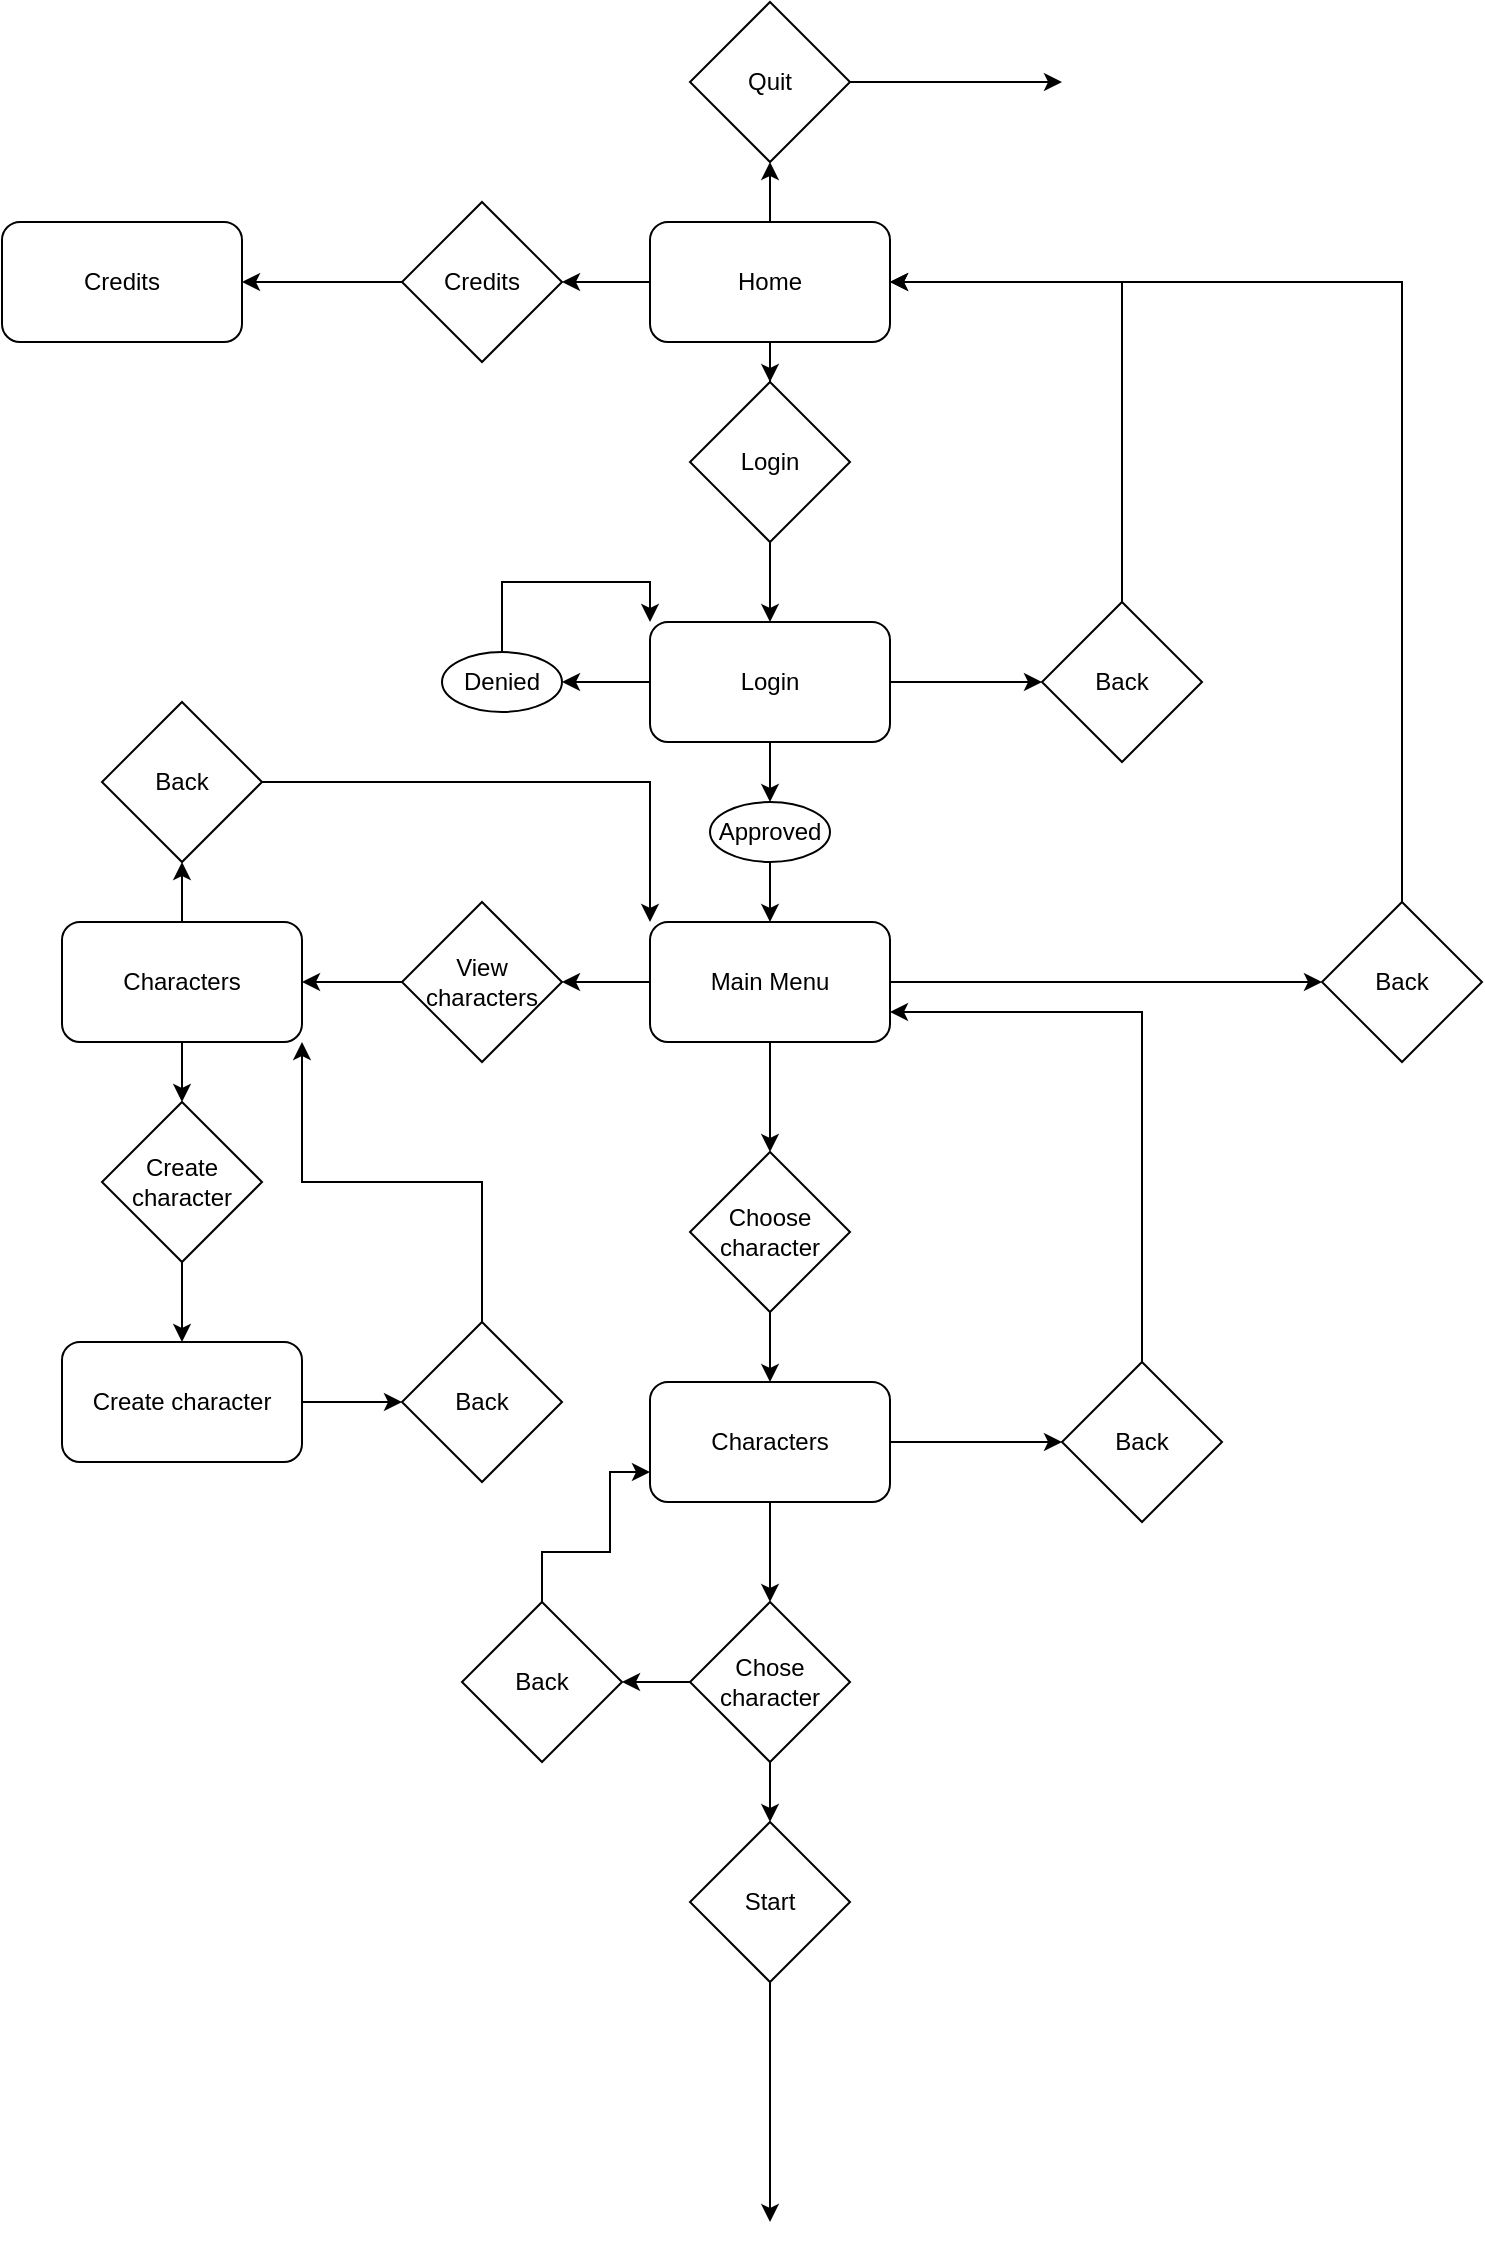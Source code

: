 <mxfile version="15.2.9" type="github">
  <diagram id="C5RBs43oDa-KdzZeNtuy" name="Page-1">
    <mxGraphModel dx="1038" dy="579" grid="1" gridSize="10" guides="1" tooltips="1" connect="1" arrows="1" fold="1" page="1" pageScale="1" pageWidth="827" pageHeight="1169" math="0" shadow="0">
      <root>
        <mxCell id="WIyWlLk6GJQsqaUBKTNV-0" />
        <mxCell id="WIyWlLk6GJQsqaUBKTNV-1" parent="WIyWlLk6GJQsqaUBKTNV-0" />
        <mxCell id="y83_9MthE7ld0JMDKoyE-3" style="edgeStyle=orthogonalEdgeStyle;rounded=0;orthogonalLoop=1;jettySize=auto;html=1;entryX=0.5;entryY=1;entryDx=0;entryDy=0;" edge="1" parent="WIyWlLk6GJQsqaUBKTNV-1" source="y83_9MthE7ld0JMDKoyE-0" target="y83_9MthE7ld0JMDKoyE-1">
          <mxGeometry relative="1" as="geometry" />
        </mxCell>
        <mxCell id="y83_9MthE7ld0JMDKoyE-6" style="edgeStyle=orthogonalEdgeStyle;rounded=0;orthogonalLoop=1;jettySize=auto;html=1;entryX=1;entryY=0.5;entryDx=0;entryDy=0;" edge="1" parent="WIyWlLk6GJQsqaUBKTNV-1" source="y83_9MthE7ld0JMDKoyE-0" target="y83_9MthE7ld0JMDKoyE-5">
          <mxGeometry relative="1" as="geometry" />
        </mxCell>
        <mxCell id="y83_9MthE7ld0JMDKoyE-10" style="edgeStyle=orthogonalEdgeStyle;rounded=0;orthogonalLoop=1;jettySize=auto;html=1;entryX=0.5;entryY=0;entryDx=0;entryDy=0;" edge="1" parent="WIyWlLk6GJQsqaUBKTNV-1" source="y83_9MthE7ld0JMDKoyE-0" target="y83_9MthE7ld0JMDKoyE-9">
          <mxGeometry relative="1" as="geometry" />
        </mxCell>
        <mxCell id="y83_9MthE7ld0JMDKoyE-0" value="Home" style="rounded=1;whiteSpace=wrap;html=1;" vertex="1" parent="WIyWlLk6GJQsqaUBKTNV-1">
          <mxGeometry x="354" y="120" width="120" height="60" as="geometry" />
        </mxCell>
        <mxCell id="y83_9MthE7ld0JMDKoyE-4" style="edgeStyle=orthogonalEdgeStyle;rounded=0;orthogonalLoop=1;jettySize=auto;html=1;" edge="1" parent="WIyWlLk6GJQsqaUBKTNV-1" source="y83_9MthE7ld0JMDKoyE-1">
          <mxGeometry relative="1" as="geometry">
            <mxPoint x="560" y="50" as="targetPoint" />
          </mxGeometry>
        </mxCell>
        <mxCell id="y83_9MthE7ld0JMDKoyE-1" value="Quit" style="rhombus;whiteSpace=wrap;html=1;" vertex="1" parent="WIyWlLk6GJQsqaUBKTNV-1">
          <mxGeometry x="374" y="10" width="80" height="80" as="geometry" />
        </mxCell>
        <mxCell id="y83_9MthE7ld0JMDKoyE-8" style="edgeStyle=orthogonalEdgeStyle;rounded=0;orthogonalLoop=1;jettySize=auto;html=1;entryX=1;entryY=0.5;entryDx=0;entryDy=0;" edge="1" parent="WIyWlLk6GJQsqaUBKTNV-1" source="y83_9MthE7ld0JMDKoyE-5" target="y83_9MthE7ld0JMDKoyE-7">
          <mxGeometry relative="1" as="geometry" />
        </mxCell>
        <mxCell id="y83_9MthE7ld0JMDKoyE-5" value="Credits" style="rhombus;whiteSpace=wrap;html=1;" vertex="1" parent="WIyWlLk6GJQsqaUBKTNV-1">
          <mxGeometry x="230" y="110" width="80" height="80" as="geometry" />
        </mxCell>
        <mxCell id="y83_9MthE7ld0JMDKoyE-7" value="Credits" style="rounded=1;whiteSpace=wrap;html=1;" vertex="1" parent="WIyWlLk6GJQsqaUBKTNV-1">
          <mxGeometry x="30" y="120" width="120" height="60" as="geometry" />
        </mxCell>
        <mxCell id="y83_9MthE7ld0JMDKoyE-12" style="edgeStyle=orthogonalEdgeStyle;rounded=0;orthogonalLoop=1;jettySize=auto;html=1;entryX=0.5;entryY=0;entryDx=0;entryDy=0;" edge="1" parent="WIyWlLk6GJQsqaUBKTNV-1" source="y83_9MthE7ld0JMDKoyE-9" target="y83_9MthE7ld0JMDKoyE-11">
          <mxGeometry relative="1" as="geometry" />
        </mxCell>
        <mxCell id="y83_9MthE7ld0JMDKoyE-9" value="Login" style="rhombus;whiteSpace=wrap;html=1;" vertex="1" parent="WIyWlLk6GJQsqaUBKTNV-1">
          <mxGeometry x="374" y="200" width="80" height="80" as="geometry" />
        </mxCell>
        <mxCell id="y83_9MthE7ld0JMDKoyE-15" style="edgeStyle=orthogonalEdgeStyle;rounded=0;orthogonalLoop=1;jettySize=auto;html=1;entryX=0;entryY=0.5;entryDx=0;entryDy=0;" edge="1" parent="WIyWlLk6GJQsqaUBKTNV-1" source="y83_9MthE7ld0JMDKoyE-11" target="y83_9MthE7ld0JMDKoyE-14">
          <mxGeometry relative="1" as="geometry" />
        </mxCell>
        <mxCell id="y83_9MthE7ld0JMDKoyE-21" style="edgeStyle=orthogonalEdgeStyle;rounded=0;orthogonalLoop=1;jettySize=auto;html=1;entryX=1;entryY=0.5;entryDx=0;entryDy=0;" edge="1" parent="WIyWlLk6GJQsqaUBKTNV-1" source="y83_9MthE7ld0JMDKoyE-11" target="y83_9MthE7ld0JMDKoyE-17">
          <mxGeometry relative="1" as="geometry" />
        </mxCell>
        <mxCell id="y83_9MthE7ld0JMDKoyE-26" style="edgeStyle=orthogonalEdgeStyle;rounded=0;orthogonalLoop=1;jettySize=auto;html=1;entryX=0.5;entryY=0;entryDx=0;entryDy=0;" edge="1" parent="WIyWlLk6GJQsqaUBKTNV-1" source="y83_9MthE7ld0JMDKoyE-11" target="y83_9MthE7ld0JMDKoyE-25">
          <mxGeometry relative="1" as="geometry" />
        </mxCell>
        <mxCell id="y83_9MthE7ld0JMDKoyE-11" value="Login" style="rounded=1;whiteSpace=wrap;html=1;" vertex="1" parent="WIyWlLk6GJQsqaUBKTNV-1">
          <mxGeometry x="354" y="320" width="120" height="60" as="geometry" />
        </mxCell>
        <mxCell id="y83_9MthE7ld0JMDKoyE-16" style="edgeStyle=orthogonalEdgeStyle;rounded=0;orthogonalLoop=1;jettySize=auto;html=1;entryX=1;entryY=0.5;entryDx=0;entryDy=0;" edge="1" parent="WIyWlLk6GJQsqaUBKTNV-1" source="y83_9MthE7ld0JMDKoyE-14" target="y83_9MthE7ld0JMDKoyE-0">
          <mxGeometry relative="1" as="geometry">
            <Array as="points">
              <mxPoint x="590" y="150" />
            </Array>
          </mxGeometry>
        </mxCell>
        <mxCell id="y83_9MthE7ld0JMDKoyE-14" value="Back" style="rhombus;whiteSpace=wrap;html=1;" vertex="1" parent="WIyWlLk6GJQsqaUBKTNV-1">
          <mxGeometry x="550" y="310" width="80" height="80" as="geometry" />
        </mxCell>
        <mxCell id="y83_9MthE7ld0JMDKoyE-22" style="edgeStyle=orthogonalEdgeStyle;rounded=0;orthogonalLoop=1;jettySize=auto;html=1;entryX=0;entryY=0;entryDx=0;entryDy=0;exitX=0.5;exitY=0;exitDx=0;exitDy=0;" edge="1" parent="WIyWlLk6GJQsqaUBKTNV-1" source="y83_9MthE7ld0JMDKoyE-17" target="y83_9MthE7ld0JMDKoyE-11">
          <mxGeometry relative="1" as="geometry">
            <mxPoint x="280" y="300" as="sourcePoint" />
            <Array as="points">
              <mxPoint x="280" y="300" />
              <mxPoint x="354" y="300" />
            </Array>
          </mxGeometry>
        </mxCell>
        <mxCell id="y83_9MthE7ld0JMDKoyE-17" value="Denied" style="ellipse;whiteSpace=wrap;html=1;" vertex="1" parent="WIyWlLk6GJQsqaUBKTNV-1">
          <mxGeometry x="250" y="335" width="60" height="30" as="geometry" />
        </mxCell>
        <mxCell id="y83_9MthE7ld0JMDKoyE-28" style="edgeStyle=orthogonalEdgeStyle;rounded=0;orthogonalLoop=1;jettySize=auto;html=1;entryX=0.5;entryY=0;entryDx=0;entryDy=0;" edge="1" parent="WIyWlLk6GJQsqaUBKTNV-1" source="y83_9MthE7ld0JMDKoyE-25" target="y83_9MthE7ld0JMDKoyE-27">
          <mxGeometry relative="1" as="geometry" />
        </mxCell>
        <mxCell id="y83_9MthE7ld0JMDKoyE-25" value="Approved" style="ellipse;whiteSpace=wrap;html=1;" vertex="1" parent="WIyWlLk6GJQsqaUBKTNV-1">
          <mxGeometry x="384" y="410" width="60" height="30" as="geometry" />
        </mxCell>
        <mxCell id="y83_9MthE7ld0JMDKoyE-30" style="edgeStyle=orthogonalEdgeStyle;rounded=0;orthogonalLoop=1;jettySize=auto;html=1;entryX=0;entryY=0.5;entryDx=0;entryDy=0;" edge="1" parent="WIyWlLk6GJQsqaUBKTNV-1" source="y83_9MthE7ld0JMDKoyE-27" target="y83_9MthE7ld0JMDKoyE-29">
          <mxGeometry relative="1" as="geometry" />
        </mxCell>
        <mxCell id="y83_9MthE7ld0JMDKoyE-33" style="edgeStyle=orthogonalEdgeStyle;rounded=0;orthogonalLoop=1;jettySize=auto;html=1;entryX=1;entryY=0.5;entryDx=0;entryDy=0;" edge="1" parent="WIyWlLk6GJQsqaUBKTNV-1" source="y83_9MthE7ld0JMDKoyE-27" target="y83_9MthE7ld0JMDKoyE-32">
          <mxGeometry relative="1" as="geometry" />
        </mxCell>
        <mxCell id="y83_9MthE7ld0JMDKoyE-42" style="edgeStyle=orthogonalEdgeStyle;rounded=0;orthogonalLoop=1;jettySize=auto;html=1;entryX=0.5;entryY=0;entryDx=0;entryDy=0;" edge="1" parent="WIyWlLk6GJQsqaUBKTNV-1" source="y83_9MthE7ld0JMDKoyE-27" target="y83_9MthE7ld0JMDKoyE-41">
          <mxGeometry relative="1" as="geometry" />
        </mxCell>
        <mxCell id="y83_9MthE7ld0JMDKoyE-27" value="Main Menu" style="rounded=1;whiteSpace=wrap;html=1;" vertex="1" parent="WIyWlLk6GJQsqaUBKTNV-1">
          <mxGeometry x="354" y="470" width="120" height="60" as="geometry" />
        </mxCell>
        <mxCell id="y83_9MthE7ld0JMDKoyE-31" style="edgeStyle=orthogonalEdgeStyle;rounded=0;orthogonalLoop=1;jettySize=auto;html=1;entryX=1;entryY=0.5;entryDx=0;entryDy=0;" edge="1" parent="WIyWlLk6GJQsqaUBKTNV-1" source="y83_9MthE7ld0JMDKoyE-29" target="y83_9MthE7ld0JMDKoyE-0">
          <mxGeometry relative="1" as="geometry">
            <Array as="points">
              <mxPoint x="730" y="150" />
            </Array>
          </mxGeometry>
        </mxCell>
        <mxCell id="y83_9MthE7ld0JMDKoyE-29" value="Back" style="rhombus;whiteSpace=wrap;html=1;" vertex="1" parent="WIyWlLk6GJQsqaUBKTNV-1">
          <mxGeometry x="690" y="460" width="80" height="80" as="geometry" />
        </mxCell>
        <mxCell id="y83_9MthE7ld0JMDKoyE-35" style="edgeStyle=orthogonalEdgeStyle;rounded=0;orthogonalLoop=1;jettySize=auto;html=1;entryX=1;entryY=0.5;entryDx=0;entryDy=0;" edge="1" parent="WIyWlLk6GJQsqaUBKTNV-1" source="y83_9MthE7ld0JMDKoyE-32" target="y83_9MthE7ld0JMDKoyE-34">
          <mxGeometry relative="1" as="geometry" />
        </mxCell>
        <mxCell id="y83_9MthE7ld0JMDKoyE-32" value="View characters" style="rhombus;whiteSpace=wrap;html=1;" vertex="1" parent="WIyWlLk6GJQsqaUBKTNV-1">
          <mxGeometry x="230" y="460" width="80" height="80" as="geometry" />
        </mxCell>
        <mxCell id="y83_9MthE7ld0JMDKoyE-38" style="edgeStyle=orthogonalEdgeStyle;rounded=0;orthogonalLoop=1;jettySize=auto;html=1;entryX=0.5;entryY=0;entryDx=0;entryDy=0;" edge="1" parent="WIyWlLk6GJQsqaUBKTNV-1" source="y83_9MthE7ld0JMDKoyE-34" target="y83_9MthE7ld0JMDKoyE-37">
          <mxGeometry relative="1" as="geometry" />
        </mxCell>
        <mxCell id="y83_9MthE7ld0JMDKoyE-49" style="edgeStyle=orthogonalEdgeStyle;rounded=0;orthogonalLoop=1;jettySize=auto;html=1;entryX=0.5;entryY=1;entryDx=0;entryDy=0;" edge="1" parent="WIyWlLk6GJQsqaUBKTNV-1" source="y83_9MthE7ld0JMDKoyE-34" target="y83_9MthE7ld0JMDKoyE-48">
          <mxGeometry relative="1" as="geometry" />
        </mxCell>
        <mxCell id="y83_9MthE7ld0JMDKoyE-34" value="Characters" style="rounded=1;whiteSpace=wrap;html=1;" vertex="1" parent="WIyWlLk6GJQsqaUBKTNV-1">
          <mxGeometry x="60" y="470" width="120" height="60" as="geometry" />
        </mxCell>
        <mxCell id="y83_9MthE7ld0JMDKoyE-40" style="edgeStyle=orthogonalEdgeStyle;rounded=0;orthogonalLoop=1;jettySize=auto;html=1;entryX=0.5;entryY=0;entryDx=0;entryDy=0;" edge="1" parent="WIyWlLk6GJQsqaUBKTNV-1" source="y83_9MthE7ld0JMDKoyE-37" target="y83_9MthE7ld0JMDKoyE-39">
          <mxGeometry relative="1" as="geometry" />
        </mxCell>
        <mxCell id="y83_9MthE7ld0JMDKoyE-37" value="Create character" style="rhombus;whiteSpace=wrap;html=1;" vertex="1" parent="WIyWlLk6GJQsqaUBKTNV-1">
          <mxGeometry x="80" y="560" width="80" height="80" as="geometry" />
        </mxCell>
        <mxCell id="y83_9MthE7ld0JMDKoyE-52" style="edgeStyle=orthogonalEdgeStyle;rounded=0;orthogonalLoop=1;jettySize=auto;html=1;entryX=0;entryY=0.5;entryDx=0;entryDy=0;" edge="1" parent="WIyWlLk6GJQsqaUBKTNV-1" source="y83_9MthE7ld0JMDKoyE-39" target="y83_9MthE7ld0JMDKoyE-51">
          <mxGeometry relative="1" as="geometry" />
        </mxCell>
        <mxCell id="y83_9MthE7ld0JMDKoyE-39" value="Create character" style="rounded=1;whiteSpace=wrap;html=1;" vertex="1" parent="WIyWlLk6GJQsqaUBKTNV-1">
          <mxGeometry x="60" y="680" width="120" height="60" as="geometry" />
        </mxCell>
        <mxCell id="y83_9MthE7ld0JMDKoyE-44" style="edgeStyle=orthogonalEdgeStyle;rounded=0;orthogonalLoop=1;jettySize=auto;html=1;entryX=0.5;entryY=0;entryDx=0;entryDy=0;" edge="1" parent="WIyWlLk6GJQsqaUBKTNV-1" source="y83_9MthE7ld0JMDKoyE-41" target="y83_9MthE7ld0JMDKoyE-43">
          <mxGeometry relative="1" as="geometry" />
        </mxCell>
        <mxCell id="y83_9MthE7ld0JMDKoyE-41" value="Choose character" style="rhombus;whiteSpace=wrap;html=1;" vertex="1" parent="WIyWlLk6GJQsqaUBKTNV-1">
          <mxGeometry x="374" y="585" width="80" height="80" as="geometry" />
        </mxCell>
        <mxCell id="y83_9MthE7ld0JMDKoyE-46" style="edgeStyle=orthogonalEdgeStyle;rounded=0;orthogonalLoop=1;jettySize=auto;html=1;entryX=0;entryY=0.5;entryDx=0;entryDy=0;" edge="1" parent="WIyWlLk6GJQsqaUBKTNV-1" source="y83_9MthE7ld0JMDKoyE-43" target="y83_9MthE7ld0JMDKoyE-45">
          <mxGeometry relative="1" as="geometry" />
        </mxCell>
        <mxCell id="y83_9MthE7ld0JMDKoyE-55" style="edgeStyle=orthogonalEdgeStyle;rounded=0;orthogonalLoop=1;jettySize=auto;html=1;entryX=0.5;entryY=0;entryDx=0;entryDy=0;" edge="1" parent="WIyWlLk6GJQsqaUBKTNV-1" source="y83_9MthE7ld0JMDKoyE-43" target="y83_9MthE7ld0JMDKoyE-54">
          <mxGeometry relative="1" as="geometry" />
        </mxCell>
        <mxCell id="y83_9MthE7ld0JMDKoyE-43" value="Characters" style="rounded=1;whiteSpace=wrap;html=1;" vertex="1" parent="WIyWlLk6GJQsqaUBKTNV-1">
          <mxGeometry x="354" y="700" width="120" height="60" as="geometry" />
        </mxCell>
        <mxCell id="y83_9MthE7ld0JMDKoyE-47" style="edgeStyle=orthogonalEdgeStyle;rounded=0;orthogonalLoop=1;jettySize=auto;html=1;entryX=1;entryY=0.75;entryDx=0;entryDy=0;" edge="1" parent="WIyWlLk6GJQsqaUBKTNV-1" source="y83_9MthE7ld0JMDKoyE-45" target="y83_9MthE7ld0JMDKoyE-27">
          <mxGeometry relative="1" as="geometry">
            <Array as="points">
              <mxPoint x="600" y="515" />
            </Array>
          </mxGeometry>
        </mxCell>
        <mxCell id="y83_9MthE7ld0JMDKoyE-45" value="Back" style="rhombus;whiteSpace=wrap;html=1;" vertex="1" parent="WIyWlLk6GJQsqaUBKTNV-1">
          <mxGeometry x="560" y="690" width="80" height="80" as="geometry" />
        </mxCell>
        <mxCell id="y83_9MthE7ld0JMDKoyE-50" style="edgeStyle=orthogonalEdgeStyle;rounded=0;orthogonalLoop=1;jettySize=auto;html=1;entryX=0;entryY=0;entryDx=0;entryDy=0;" edge="1" parent="WIyWlLk6GJQsqaUBKTNV-1" source="y83_9MthE7ld0JMDKoyE-48" target="y83_9MthE7ld0JMDKoyE-27">
          <mxGeometry relative="1" as="geometry" />
        </mxCell>
        <mxCell id="y83_9MthE7ld0JMDKoyE-48" value="Back" style="rhombus;whiteSpace=wrap;html=1;" vertex="1" parent="WIyWlLk6GJQsqaUBKTNV-1">
          <mxGeometry x="80" y="360" width="80" height="80" as="geometry" />
        </mxCell>
        <mxCell id="y83_9MthE7ld0JMDKoyE-53" style="edgeStyle=orthogonalEdgeStyle;rounded=0;orthogonalLoop=1;jettySize=auto;html=1;entryX=1;entryY=1;entryDx=0;entryDy=0;" edge="1" parent="WIyWlLk6GJQsqaUBKTNV-1" source="y83_9MthE7ld0JMDKoyE-51" target="y83_9MthE7ld0JMDKoyE-34">
          <mxGeometry relative="1" as="geometry">
            <Array as="points">
              <mxPoint x="270" y="600" />
              <mxPoint x="180" y="600" />
            </Array>
          </mxGeometry>
        </mxCell>
        <mxCell id="y83_9MthE7ld0JMDKoyE-51" value="Back" style="rhombus;whiteSpace=wrap;html=1;" vertex="1" parent="WIyWlLk6GJQsqaUBKTNV-1">
          <mxGeometry x="230" y="670" width="80" height="80" as="geometry" />
        </mxCell>
        <mxCell id="y83_9MthE7ld0JMDKoyE-57" style="edgeStyle=orthogonalEdgeStyle;rounded=0;orthogonalLoop=1;jettySize=auto;html=1;entryX=0.5;entryY=0;entryDx=0;entryDy=0;" edge="1" parent="WIyWlLk6GJQsqaUBKTNV-1" source="y83_9MthE7ld0JMDKoyE-54" target="y83_9MthE7ld0JMDKoyE-56">
          <mxGeometry relative="1" as="geometry" />
        </mxCell>
        <mxCell id="y83_9MthE7ld0JMDKoyE-60" style="edgeStyle=orthogonalEdgeStyle;rounded=0;orthogonalLoop=1;jettySize=auto;html=1;entryX=1;entryY=0.5;entryDx=0;entryDy=0;" edge="1" parent="WIyWlLk6GJQsqaUBKTNV-1" source="y83_9MthE7ld0JMDKoyE-54" target="y83_9MthE7ld0JMDKoyE-59">
          <mxGeometry relative="1" as="geometry" />
        </mxCell>
        <mxCell id="y83_9MthE7ld0JMDKoyE-54" value="Chose character" style="rhombus;whiteSpace=wrap;html=1;" vertex="1" parent="WIyWlLk6GJQsqaUBKTNV-1">
          <mxGeometry x="374" y="810" width="80" height="80" as="geometry" />
        </mxCell>
        <mxCell id="y83_9MthE7ld0JMDKoyE-58" style="edgeStyle=orthogonalEdgeStyle;rounded=0;orthogonalLoop=1;jettySize=auto;html=1;" edge="1" parent="WIyWlLk6GJQsqaUBKTNV-1" source="y83_9MthE7ld0JMDKoyE-56">
          <mxGeometry relative="1" as="geometry">
            <mxPoint x="414" y="1120" as="targetPoint" />
          </mxGeometry>
        </mxCell>
        <mxCell id="y83_9MthE7ld0JMDKoyE-56" value="Start" style="rhombus;whiteSpace=wrap;html=1;" vertex="1" parent="WIyWlLk6GJQsqaUBKTNV-1">
          <mxGeometry x="374" y="920" width="80" height="80" as="geometry" />
        </mxCell>
        <mxCell id="y83_9MthE7ld0JMDKoyE-61" style="edgeStyle=orthogonalEdgeStyle;rounded=0;orthogonalLoop=1;jettySize=auto;html=1;entryX=0;entryY=0.75;entryDx=0;entryDy=0;" edge="1" parent="WIyWlLk6GJQsqaUBKTNV-1" source="y83_9MthE7ld0JMDKoyE-59" target="y83_9MthE7ld0JMDKoyE-43">
          <mxGeometry relative="1" as="geometry">
            <Array as="points">
              <mxPoint x="300" y="785" />
              <mxPoint x="334" y="785" />
              <mxPoint x="334" y="745" />
            </Array>
          </mxGeometry>
        </mxCell>
        <mxCell id="y83_9MthE7ld0JMDKoyE-59" value="Back" style="rhombus;whiteSpace=wrap;html=1;" vertex="1" parent="WIyWlLk6GJQsqaUBKTNV-1">
          <mxGeometry x="260" y="810" width="80" height="80" as="geometry" />
        </mxCell>
      </root>
    </mxGraphModel>
  </diagram>
</mxfile>
